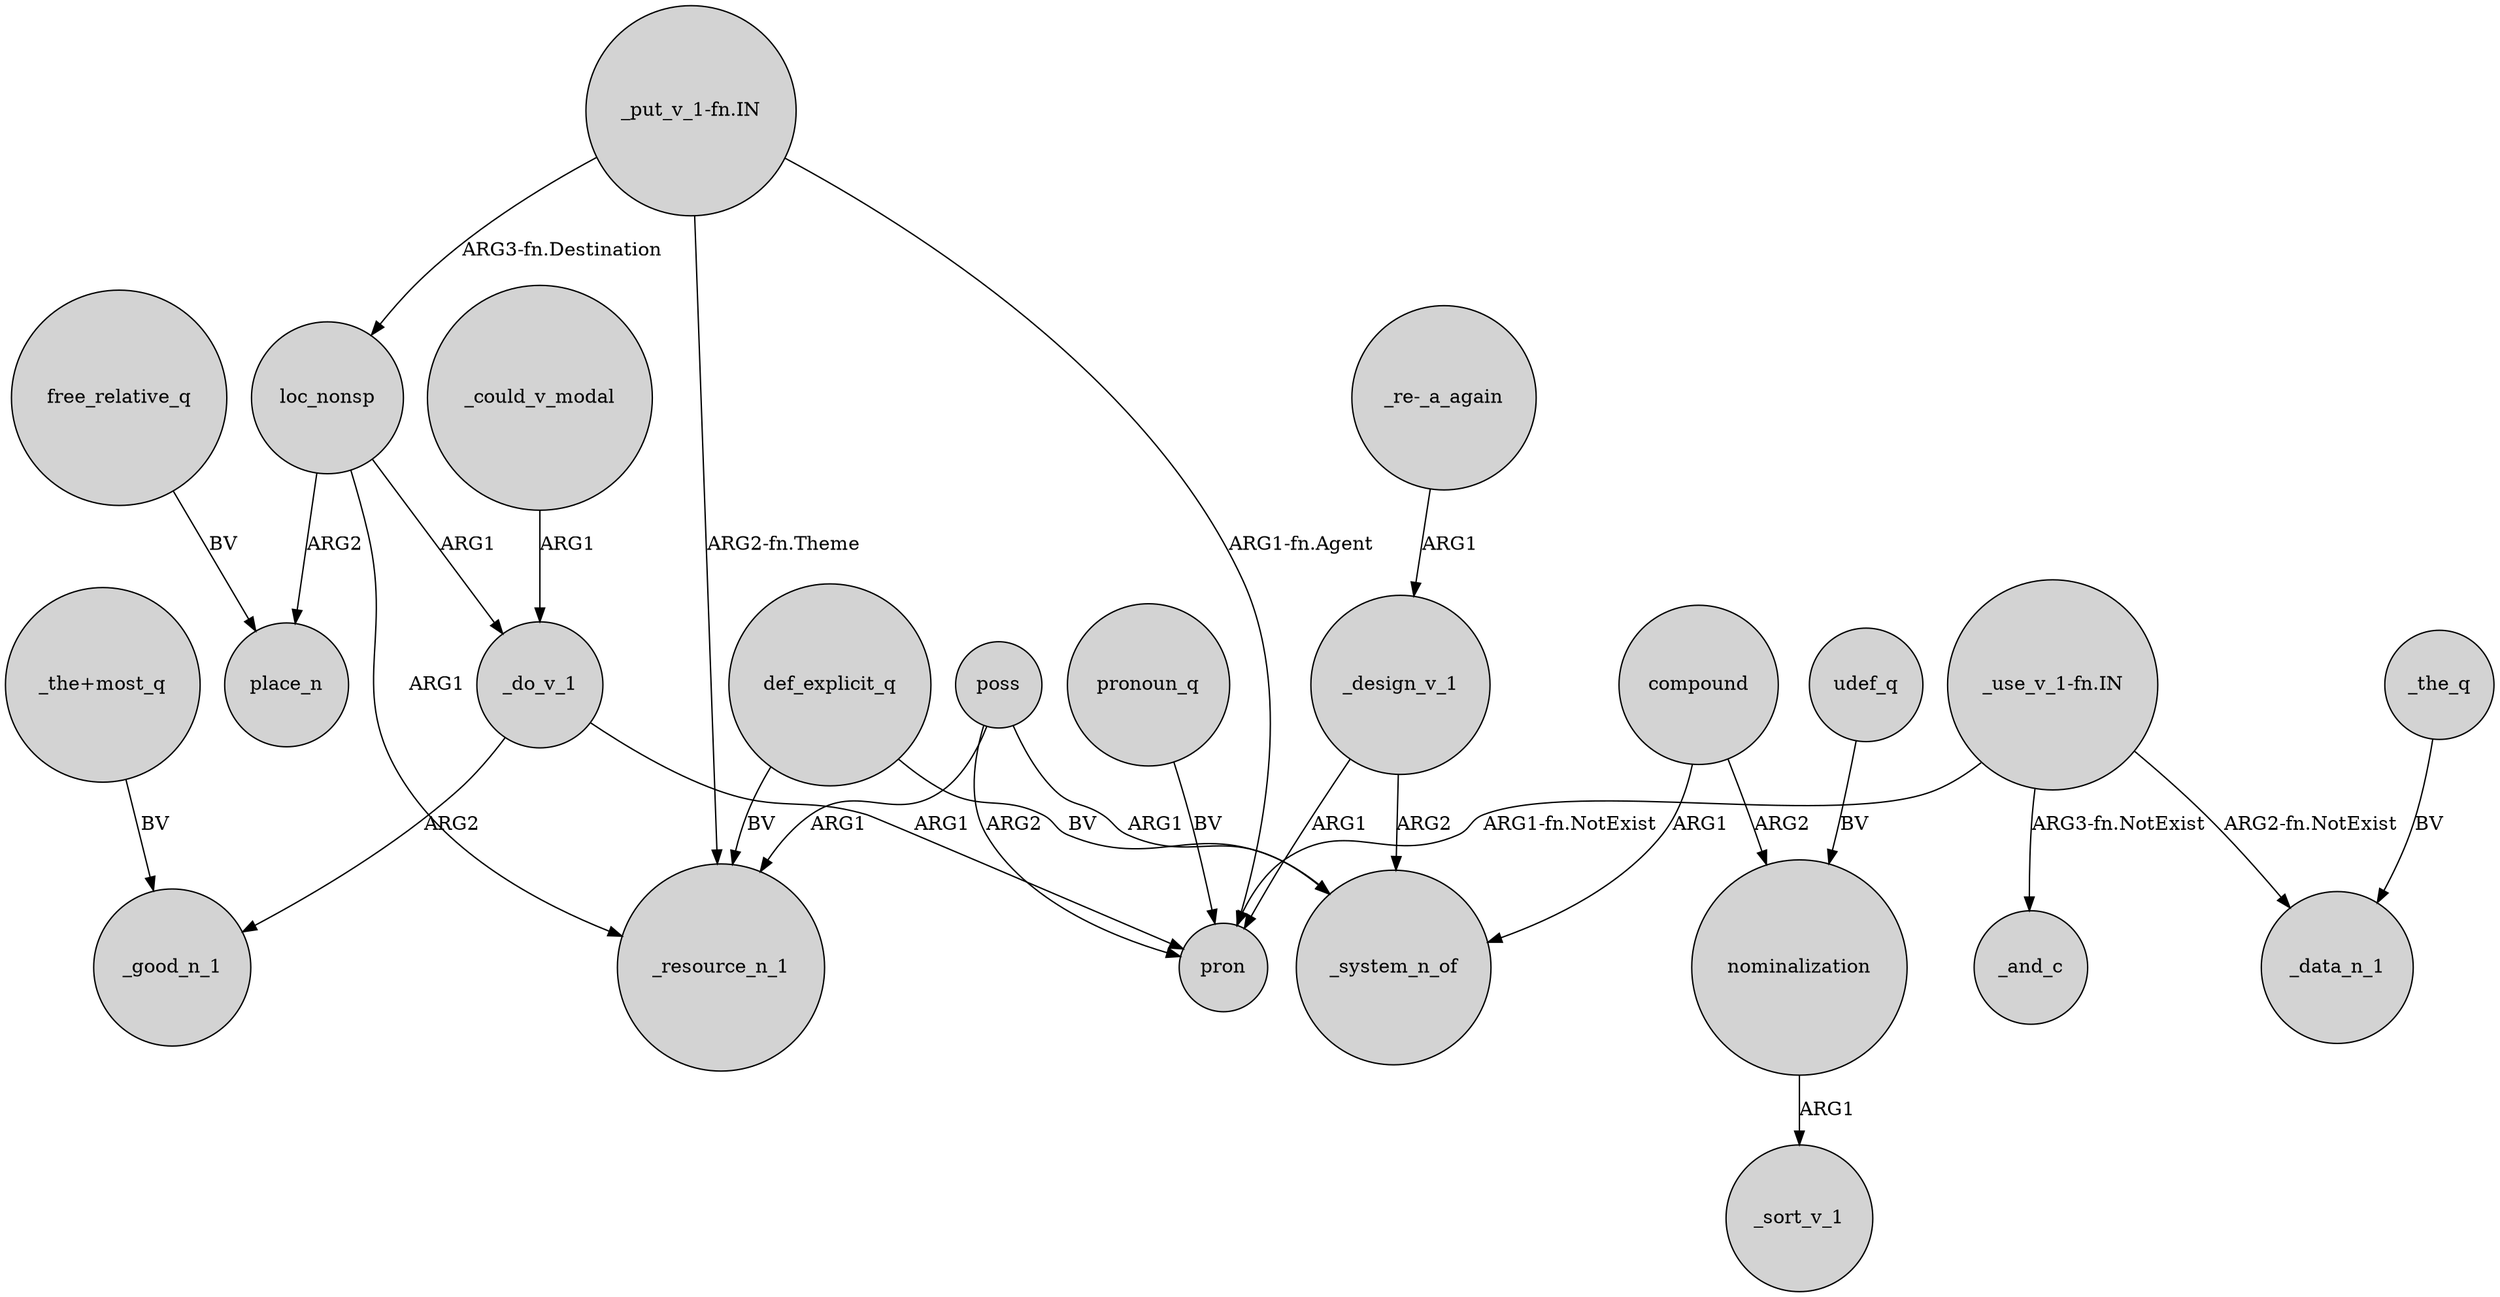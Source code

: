 digraph {
	node [shape=circle style=filled]
	"_put_v_1-fn.IN" -> pron [label="ARG1-fn.Agent"]
	loc_nonsp -> _do_v_1 [label=ARG1]
	poss -> pron [label=ARG2]
	_design_v_1 -> pron [label=ARG1]
	"_put_v_1-fn.IN" -> loc_nonsp [label="ARG3-fn.Destination"]
	compound -> _system_n_of [label=ARG1]
	poss -> _resource_n_1 [label=ARG1]
	poss -> _system_n_of [label=ARG1]
	"_use_v_1-fn.IN" -> pron [label="ARG1-fn.NotExist"]
	def_explicit_q -> _system_n_of [label=BV]
	compound -> nominalization [label=ARG2]
	_do_v_1 -> _good_n_1 [label=ARG2]
	def_explicit_q -> _resource_n_1 [label=BV]
	pronoun_q -> pron [label=BV]
	_do_v_1 -> pron [label=ARG1]
	"_use_v_1-fn.IN" -> _and_c [label="ARG3-fn.NotExist"]
	_could_v_modal -> _do_v_1 [label=ARG1]
	"_put_v_1-fn.IN" -> _resource_n_1 [label="ARG2-fn.Theme"]
	udef_q -> nominalization [label=BV]
	"_use_v_1-fn.IN" -> _data_n_1 [label="ARG2-fn.NotExist"]
	loc_nonsp -> _resource_n_1 [label=ARG1]
	_design_v_1 -> _system_n_of [label=ARG2]
	"_the+most_q" -> _good_n_1 [label=BV]
	loc_nonsp -> place_n [label=ARG2]
	nominalization -> _sort_v_1 [label=ARG1]
	"_re-_a_again" -> _design_v_1 [label=ARG1]
	free_relative_q -> place_n [label=BV]
	_the_q -> _data_n_1 [label=BV]
}
